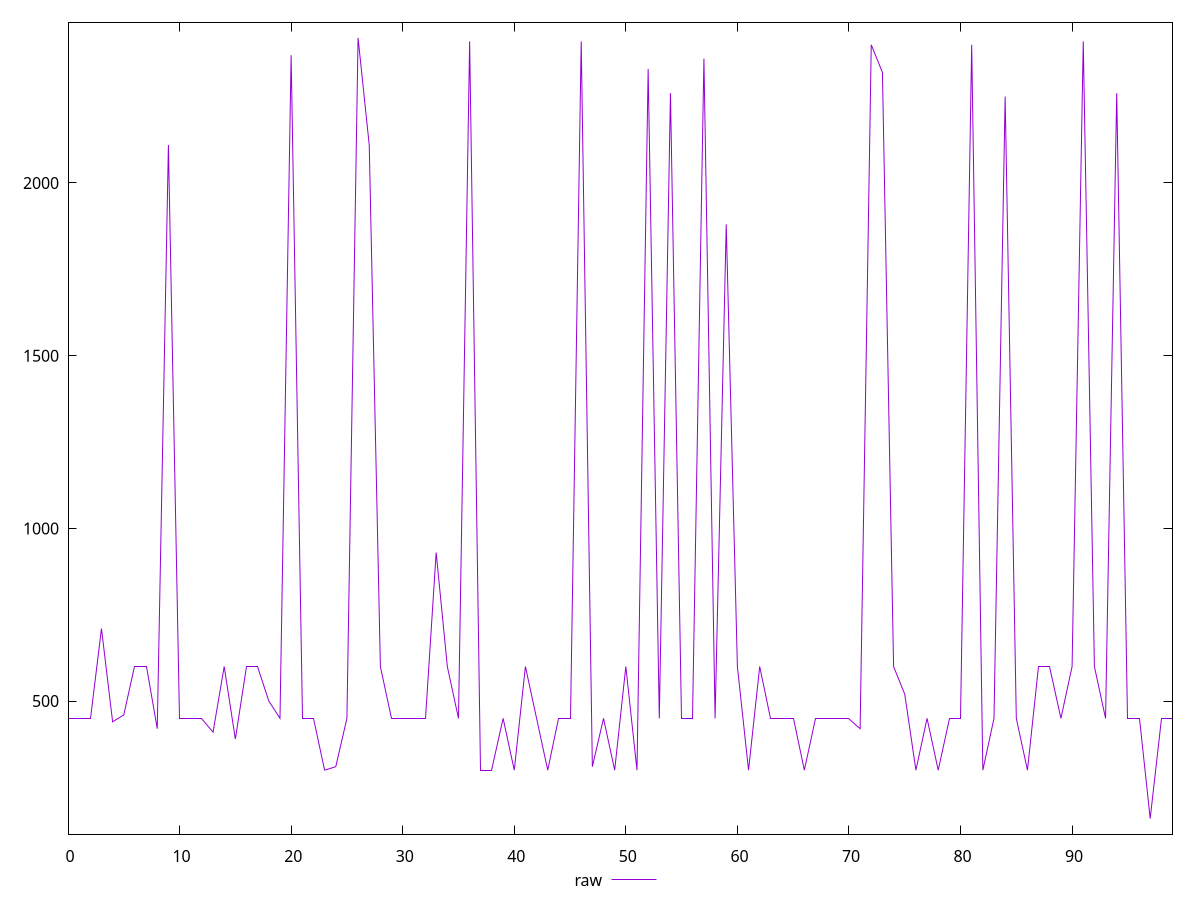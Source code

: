 reset

$raw <<EOF
0 450
1 450
2 450
3 710
4 440
5 460
6 600
7 600
8 420
9 2110
10 450
11 450
12 450
13 410
14 600
15 390
16 600
17 600
18 500
19 450
20 2370
21 450
22 450
23 300
24 310
25 450
26 2420
27 2110
28 600
29 450
30 450
31 450
32 450
33 930
34 600
35 450
36 2410
37 300
38 300
39 450
40 300
41 600
42 450
43 300
44 450
45 450
46 2410
47 310
48 450
49 300
50 600
51 300
52 2330
53 450
54 2260
55 450
56 450
57 2360
58 450
59 1880
60 600
61 300
62 600
63 450
64 450
65 450
66 300
67 450
68 450
69 450
70 450
71 420
72 2400
73 2320
74 600
75 520
76 300
77 450
78 300
79 450
80 450
81 2400
82 300
83 450
84 2250
85 450
86 300
87 600
88 600
89 450
90 600
91 2410
92 600
93 450
94 2260
95 450
96 450
97 160
98 450
99 450
EOF

set key outside below
set xrange [0:99]
set yrange [114.8:2465.2]
set trange [114.8:2465.2]
set terminal svg size 640, 500 enhanced background rgb 'white'
set output "report/report_00029_2021-02-24T13-36-40.390Z/unused-css-rules/samples/astro/raw/values.svg"

plot $raw title "raw" with line

reset
